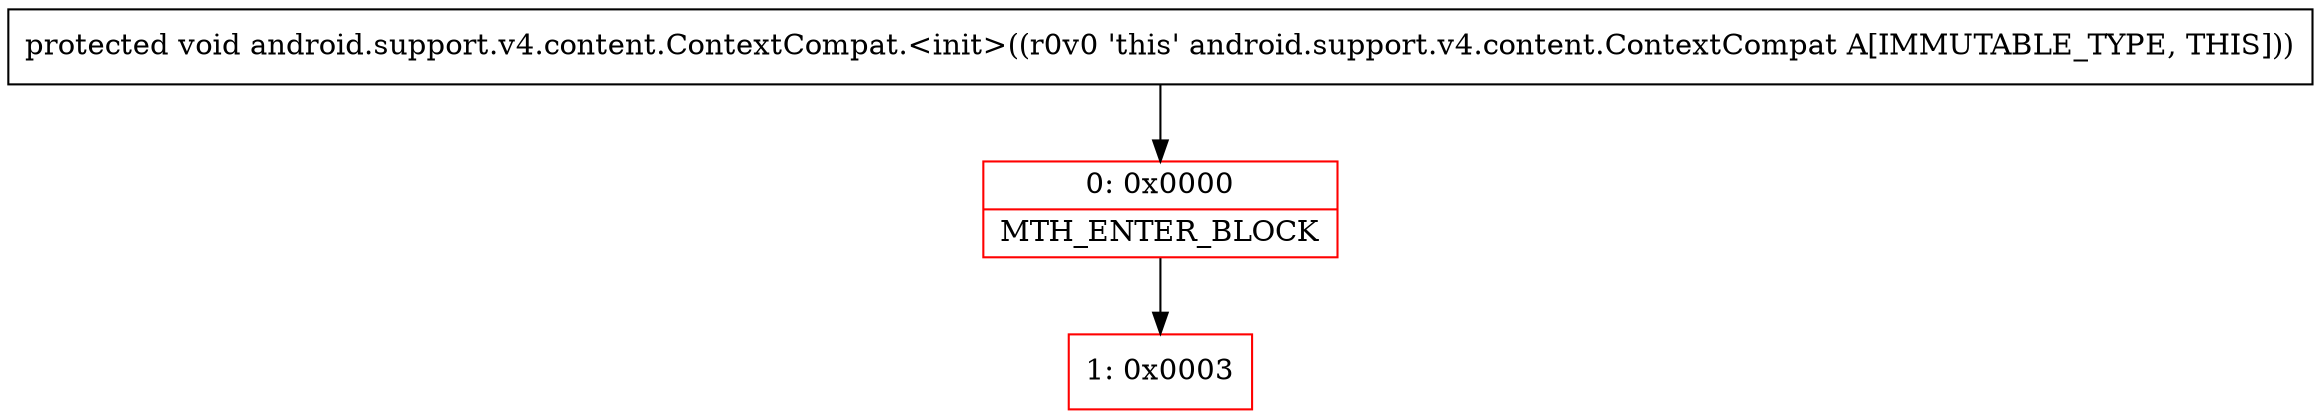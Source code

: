 digraph "CFG forandroid.support.v4.content.ContextCompat.\<init\>()V" {
subgraph cluster_Region_865039124 {
label = "R(0)";
node [shape=record,color=blue];
}
Node_0 [shape=record,color=red,label="{0\:\ 0x0000|MTH_ENTER_BLOCK\l}"];
Node_1 [shape=record,color=red,label="{1\:\ 0x0003}"];
MethodNode[shape=record,label="{protected void android.support.v4.content.ContextCompat.\<init\>((r0v0 'this' android.support.v4.content.ContextCompat A[IMMUTABLE_TYPE, THIS])) }"];
MethodNode -> Node_0;
Node_0 -> Node_1;
}


